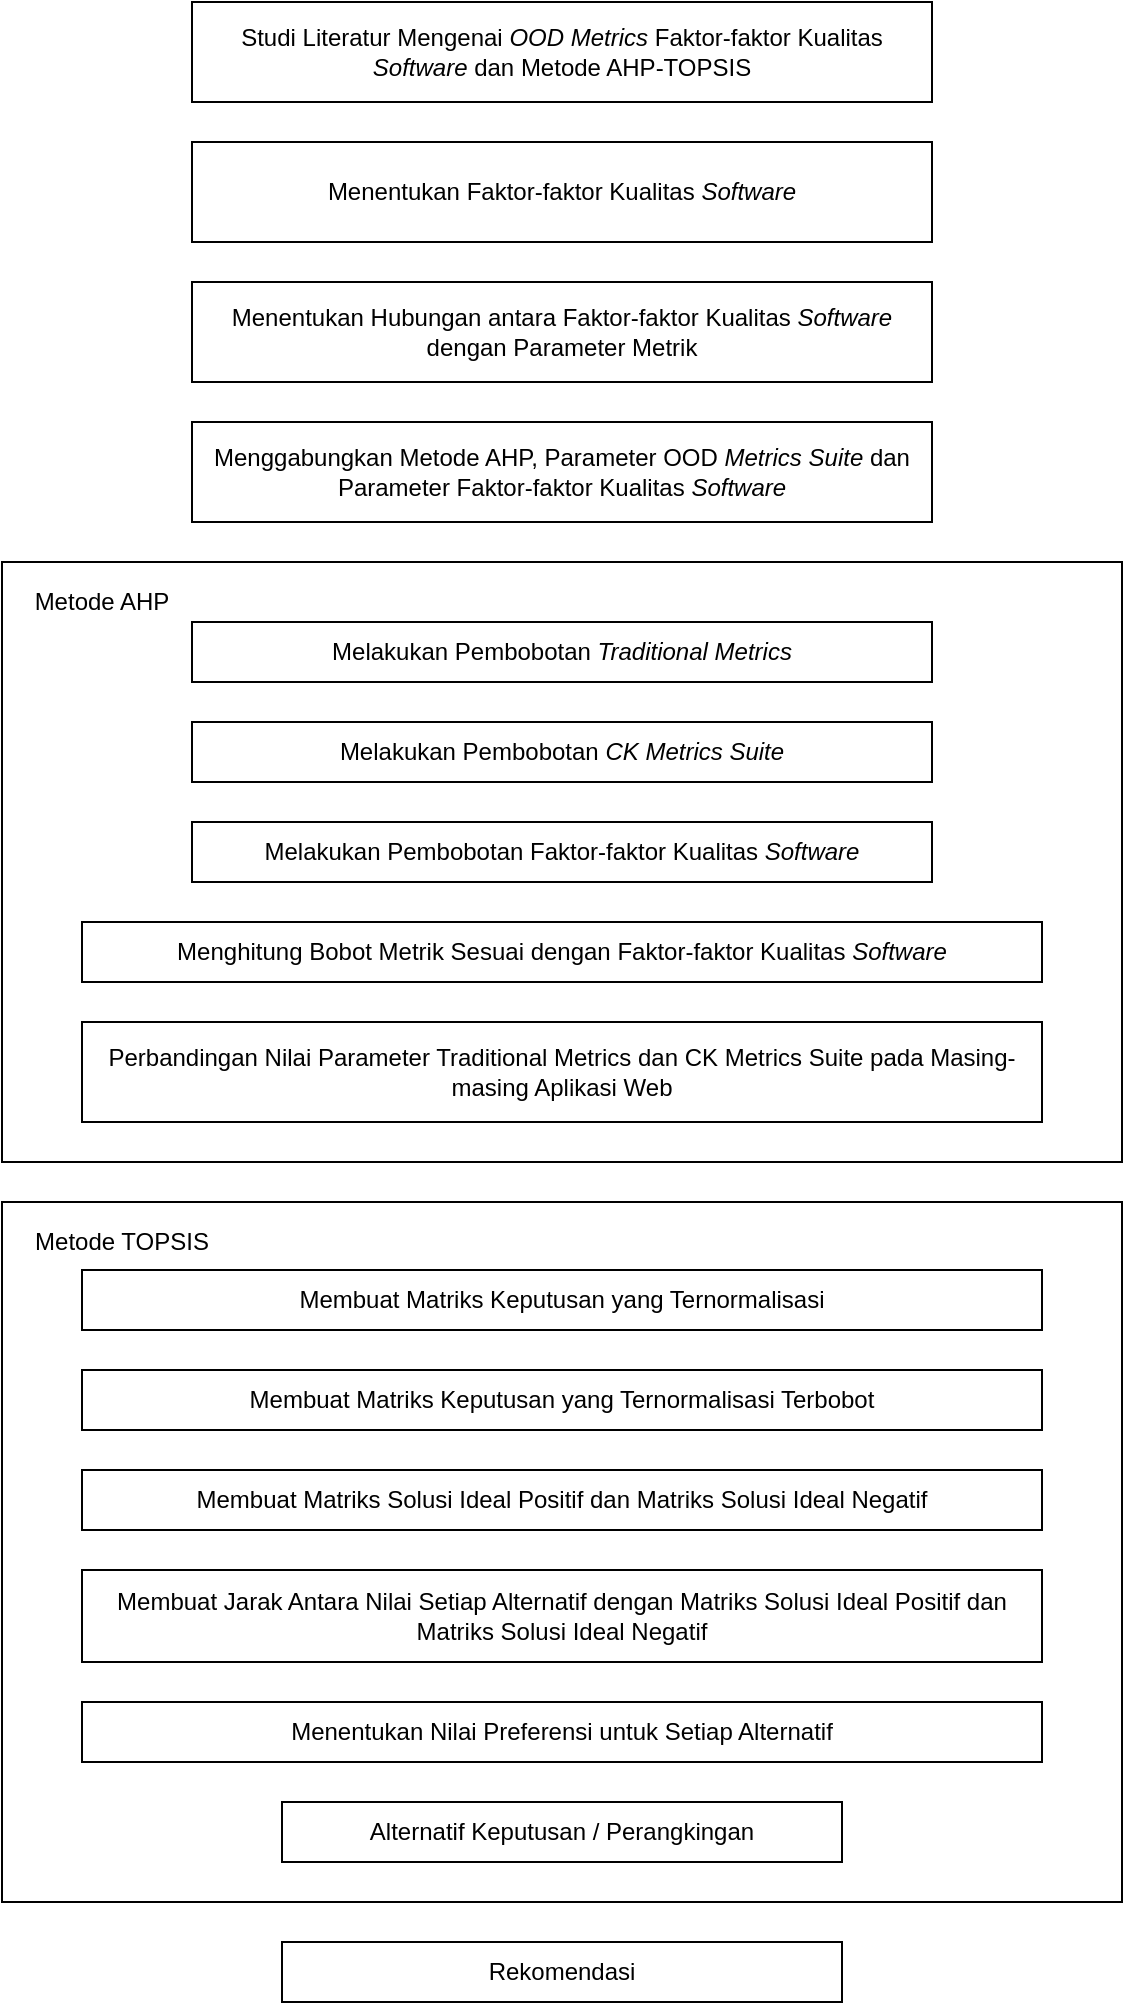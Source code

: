 <mxfile version="12.9.0" type="device"><diagram id="OMglLwTkymb3Wkd_wiJb" name="Page-1"><mxGraphModel dx="634" dy="558" grid="1" gridSize="10" guides="1" tooltips="1" connect="1" arrows="1" fold="1" page="1" pageScale="1" pageWidth="827" pageHeight="1169" math="0" shadow="0"><root><mxCell id="0"/><mxCell id="1" parent="0"/><mxCell id="gGfu6oE9FymhohkYCRMk-1" value="&lt;font style=&quot;font-size: 9pt&quot; size=&quot;2&quot;&gt;Studi Literatur Mengenai &lt;/font&gt;&lt;font style=&quot;font-size: 9pt&quot; size=&quot;2&quot;&gt;&lt;i&gt;OOD&lt;/i&gt;&lt;/font&gt;&lt;font style=&quot;font-size: 9pt&quot; size=&quot;2&quot;&gt;&lt;i&gt; Metrics&lt;/i&gt;&lt;/font&gt;&lt;font style=&quot;font-size: 9pt&quot; size=&quot;2&quot;&gt; Faktor-faktor Kualitas &lt;/font&gt;&lt;font style=&quot;font-size: 9pt&quot; size=&quot;2&quot;&gt;&lt;i&gt;Software&lt;/i&gt;&lt;/font&gt;&lt;font style=&quot;font-size: 9pt&quot; size=&quot;2&quot;&gt; dan  Metode&lt;/font&gt;&lt;font style=&quot;font-size: 9pt&quot; size=&quot;2&quot;&gt; AHP-TOPSIS&lt;/font&gt;" style="rounded=0;whiteSpace=wrap;html=1;" parent="1" vertex="1"><mxGeometry x="255" y="40" width="370" height="50" as="geometry"/></mxCell><mxCell id="gGfu6oE9FymhohkYCRMk-2" value="Menentukan Faktor-faktor Kualitas &lt;i&gt;Software&lt;/i&gt;" style="rounded=0;whiteSpace=wrap;html=1;" parent="1" vertex="1"><mxGeometry x="255" y="110" width="370" height="50" as="geometry"/></mxCell><mxCell id="gGfu6oE9FymhohkYCRMk-3" value="Menentukan Hubungan antara Faktor-faktor Kualitas &lt;i&gt;Software&lt;/i&gt; dengan Parameter Metrik" style="rounded=0;whiteSpace=wrap;html=1;" parent="1" vertex="1"><mxGeometry x="255" y="180" width="370" height="50" as="geometry"/></mxCell><mxCell id="gGfu6oE9FymhohkYCRMk-4" value="Menggabungkan Metode AHP, Parameter OOD &lt;i&gt;Metrics Suite&lt;/i&gt; dan Parameter Faktor-faktor Kualitas &lt;i&gt;Software&lt;/i&gt;" style="rounded=0;whiteSpace=wrap;html=1;" parent="1" vertex="1"><mxGeometry x="255" y="250" width="370" height="50" as="geometry"/></mxCell><mxCell id="gGfu6oE9FymhohkYCRMk-5" value="" style="rounded=0;whiteSpace=wrap;html=1;align=left;fillColor=none;" parent="1" vertex="1"><mxGeometry x="160" y="320" width="560" height="300" as="geometry"/></mxCell><mxCell id="gGfu6oE9FymhohkYCRMk-6" value="Metode AHP" style="text;html=1;strokeColor=none;fillColor=none;align=center;verticalAlign=middle;whiteSpace=wrap;rounded=0;" parent="1" vertex="1"><mxGeometry x="170" y="330" width="80" height="20" as="geometry"/></mxCell><mxCell id="gGfu6oE9FymhohkYCRMk-9" value="Melakukan Pembobotan &lt;i&gt;Traditional&lt;/i&gt; &lt;i&gt;Metrics&lt;/i&gt;" style="rounded=0;whiteSpace=wrap;html=1;" parent="1" vertex="1"><mxGeometry x="255" y="350" width="370" height="30" as="geometry"/></mxCell><mxCell id="EqMFd1jZiigRaQadlxyV-2" value="Melakukan Pembobotan &lt;i&gt;CK Metrics Suite&lt;/i&gt;" style="rounded=0;whiteSpace=wrap;html=1;" vertex="1" parent="1"><mxGeometry x="255" y="400" width="370" height="30" as="geometry"/></mxCell><mxCell id="EqMFd1jZiigRaQadlxyV-3" value="Melakukan Pembobotan Faktor-faktor Kualitas &lt;i&gt;Software&lt;/i&gt;" style="rounded=0;whiteSpace=wrap;html=1;" vertex="1" parent="1"><mxGeometry x="255" y="450" width="370" height="30" as="geometry"/></mxCell><mxCell id="EqMFd1jZiigRaQadlxyV-4" value="Menghitung Bobot Metrik Sesuai dengan Faktor-faktor Kualitas &lt;i&gt;Software&lt;/i&gt;" style="rounded=0;whiteSpace=wrap;html=1;" vertex="1" parent="1"><mxGeometry x="200" y="500" width="480" height="30" as="geometry"/></mxCell><mxCell id="EqMFd1jZiigRaQadlxyV-5" value="Perbandingan Nilai Parameter Traditional Metrics dan CK Metrics Suite pada Masing-masing Aplikasi Web" style="rounded=0;whiteSpace=wrap;html=1;noLabel=0;labelPadding=0;" vertex="1" parent="1"><mxGeometry x="200" y="550" width="480" height="50" as="geometry"/></mxCell><mxCell id="EqMFd1jZiigRaQadlxyV-13" value="" style="rounded=0;whiteSpace=wrap;html=1;align=left;fillColor=none;" vertex="1" parent="1"><mxGeometry x="160" y="640" width="560" height="350" as="geometry"/></mxCell><mxCell id="EqMFd1jZiigRaQadlxyV-14" value="Metode TOPSIS" style="text;html=1;strokeColor=none;fillColor=none;align=center;verticalAlign=middle;whiteSpace=wrap;rounded=0;" vertex="1" parent="1"><mxGeometry x="170" y="650" width="100" height="20" as="geometry"/></mxCell><mxCell id="EqMFd1jZiigRaQadlxyV-15" value="Membuat Matriks Keputusan yang Ternormalisasi" style="rounded=0;whiteSpace=wrap;html=1;" vertex="1" parent="1"><mxGeometry x="200" y="674" width="480" height="30" as="geometry"/></mxCell><mxCell id="EqMFd1jZiigRaQadlxyV-16" value="Membuat Matriks Keputusan yang Ternormalisasi Terbobot" style="rounded=0;whiteSpace=wrap;html=1;" vertex="1" parent="1"><mxGeometry x="200" y="724" width="480" height="30" as="geometry"/></mxCell><mxCell id="EqMFd1jZiigRaQadlxyV-17" value="Membuat Matriks Solusi Ideal Positif dan Matriks Solusi Ideal Negatif" style="rounded=0;whiteSpace=wrap;html=1;" vertex="1" parent="1"><mxGeometry x="200" y="774" width="480" height="30" as="geometry"/></mxCell><mxCell id="EqMFd1jZiigRaQadlxyV-18" value="Membuat Jarak Antara Nilai Setiap Alternatif dengan Matriks Solusi Ideal Positif dan Matriks Solusi Ideal Negatif" style="rounded=0;whiteSpace=wrap;html=1;" vertex="1" parent="1"><mxGeometry x="200" y="824" width="480" height="46" as="geometry"/></mxCell><mxCell id="EqMFd1jZiigRaQadlxyV-19" value="Menentukan Nilai Preferensi untuk Setiap Alternatif" style="rounded=0;whiteSpace=wrap;html=1;noLabel=0;labelPadding=0;" vertex="1" parent="1"><mxGeometry x="200" y="890" width="480" height="30" as="geometry"/></mxCell><mxCell id="EqMFd1jZiigRaQadlxyV-20" value="Alternatif Keputusan / Perangkingan" style="rounded=0;whiteSpace=wrap;html=1;noLabel=0;labelPadding=0;" vertex="1" parent="1"><mxGeometry x="300" y="940" width="280" height="30" as="geometry"/></mxCell><mxCell id="EqMFd1jZiigRaQadlxyV-21" value="Rekomendasi" style="rounded=0;whiteSpace=wrap;html=1;noLabel=0;labelPadding=0;" vertex="1" parent="1"><mxGeometry x="300" y="1010" width="280" height="30" as="geometry"/></mxCell></root></mxGraphModel></diagram></mxfile>